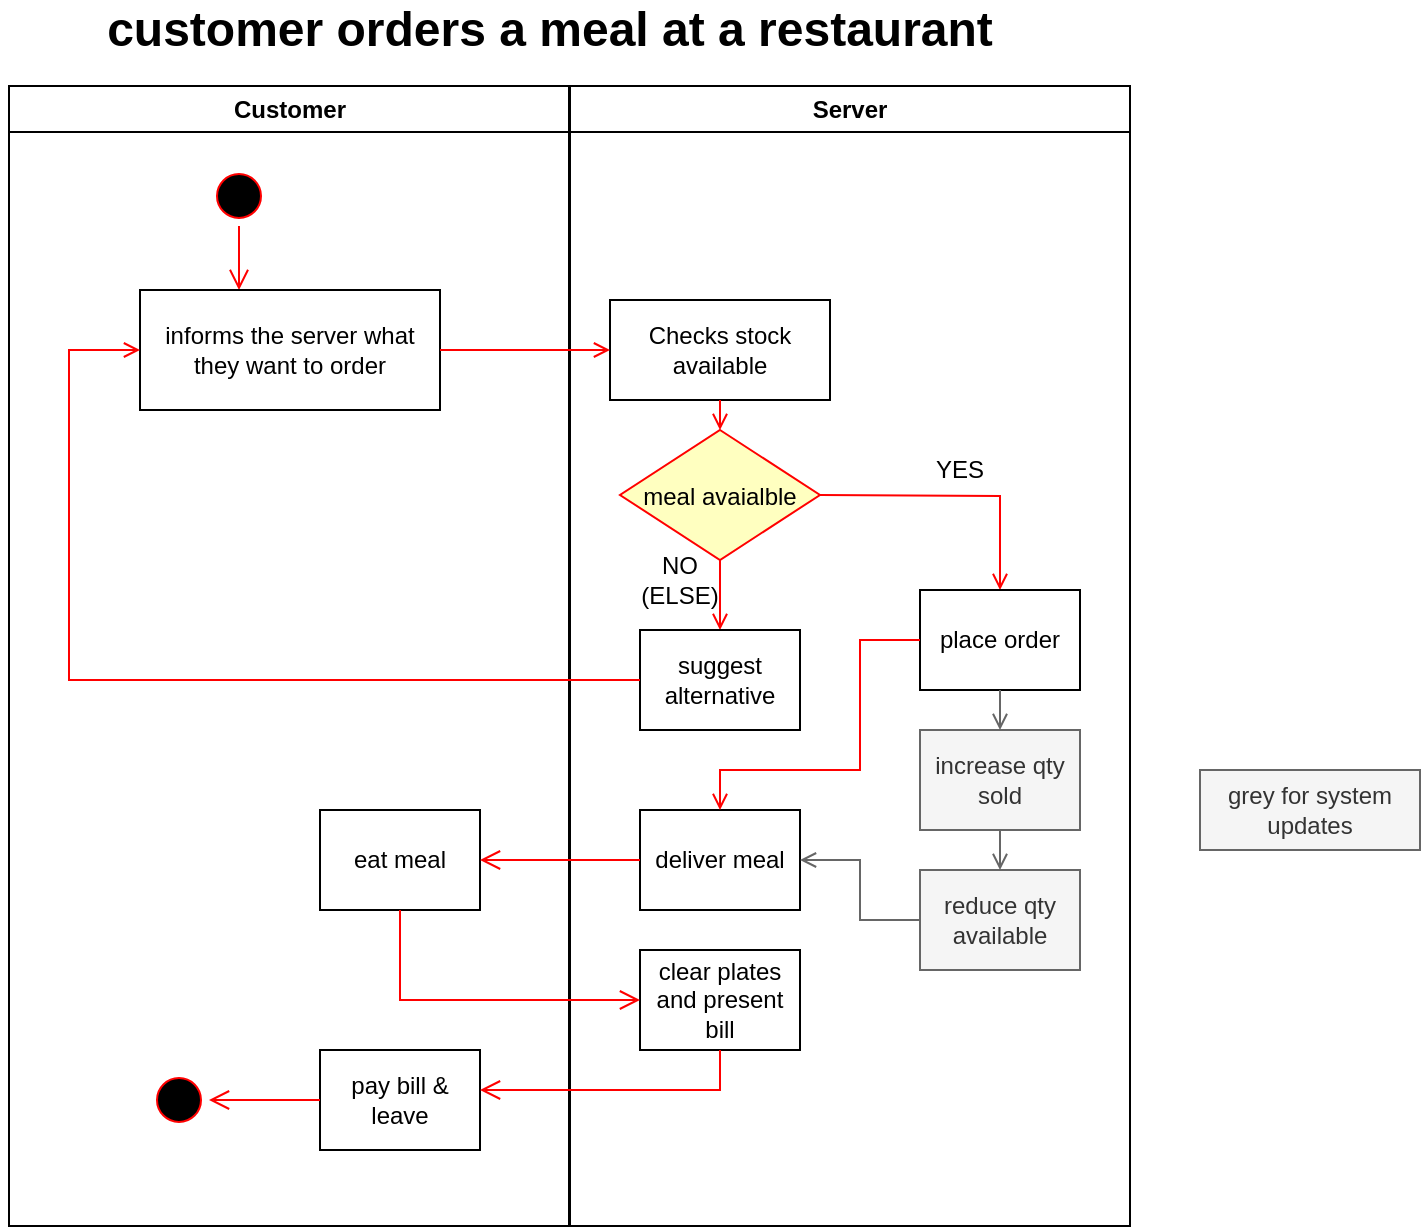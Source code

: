 <mxfile version="13.10.5" type="github">
  <diagram name="Page-1" id="e7e014a7-5840-1c2e-5031-d8a46d1fe8dd">
    <mxGraphModel dx="507" dy="780" grid="1" gridSize="10" guides="1" tooltips="1" connect="1" arrows="1" fold="1" page="1" pageScale="1" pageWidth="1169" pageHeight="826" background="#ffffff" math="0" shadow="0">
      <root>
        <mxCell id="0" />
        <mxCell id="1" parent="0" />
        <mxCell id="2" value="Customer" style="swimlane;whiteSpace=wrap" parent="1" vertex="1">
          <mxGeometry x="164.5" y="128" width="280" height="570" as="geometry" />
        </mxCell>
        <mxCell id="5" value="" style="ellipse;shape=startState;fillColor=#000000;strokeColor=#ff0000;" parent="2" vertex="1">
          <mxGeometry x="100" y="40" width="30" height="30" as="geometry" />
        </mxCell>
        <mxCell id="6" value="" style="edgeStyle=elbowEdgeStyle;elbow=horizontal;verticalAlign=bottom;endArrow=open;endSize=8;strokeColor=#FF0000;endFill=1;rounded=0" parent="2" source="5" target="7" edge="1">
          <mxGeometry x="100" y="40" as="geometry">
            <mxPoint x="115" y="110" as="targetPoint" />
          </mxGeometry>
        </mxCell>
        <mxCell id="7" value="informs the server what they want to order" style="whiteSpace=wrap;" parent="2" vertex="1">
          <mxGeometry x="65.5" y="102" width="150" height="60" as="geometry" />
        </mxCell>
        <mxCell id="jlcxwPzsKEOOzYtI_J5P-65" value="eat meal" style="whiteSpace=wrap;" parent="2" vertex="1">
          <mxGeometry x="155.5" y="362" width="80" height="50" as="geometry" />
        </mxCell>
        <mxCell id="jlcxwPzsKEOOzYtI_J5P-72" value="pay bill &amp; leave" style="whiteSpace=wrap;" parent="2" vertex="1">
          <mxGeometry x="155.5" y="482" width="80" height="50" as="geometry" />
        </mxCell>
        <mxCell id="OMVk9mWxmm9oBhjUAMX3-22" value="" style="ellipse;shape=startState;fillColor=#000000;strokeColor=#ff0000;" vertex="1" parent="2">
          <mxGeometry x="70" y="492" width="30" height="30" as="geometry" />
        </mxCell>
        <mxCell id="OMVk9mWxmm9oBhjUAMX3-23" value="" style="edgeStyle=elbowEdgeStyle;elbow=horizontal;verticalAlign=bottom;endArrow=open;endSize=8;strokeColor=#FF0000;endFill=1;rounded=0;entryX=1;entryY=0.5;entryDx=0;entryDy=0;exitX=0;exitY=0.5;exitDx=0;exitDy=0;" edge="1" parent="2" source="jlcxwPzsKEOOzYtI_J5P-72" target="OMVk9mWxmm9oBhjUAMX3-22">
          <mxGeometry x="-124.5" y="-108" as="geometry">
            <mxPoint x="355.5" y="107" as="targetPoint" />
            <mxPoint x="355.5" y="70" as="sourcePoint" />
          </mxGeometry>
        </mxCell>
        <mxCell id="3" value="Server" style="swimlane;whiteSpace=wrap" parent="1" vertex="1">
          <mxGeometry x="445" y="128" width="280" height="570" as="geometry" />
        </mxCell>
        <mxCell id="15" value="Checks stock available" style="whiteSpace=wrap;" parent="3" vertex="1">
          <mxGeometry x="20" y="107" width="110" height="50" as="geometry" />
        </mxCell>
        <mxCell id="17" value="" style="endArrow=open;strokeColor=#FF0000;endFill=1;rounded=0;entryX=0.5;entryY=0;entryDx=0;entryDy=0;" parent="3" source="15" target="21" edge="1">
          <mxGeometry relative="1" as="geometry">
            <mxPoint x="75" y="220" as="targetPoint" />
          </mxGeometry>
        </mxCell>
        <mxCell id="19" value="" style="endArrow=open;strokeColor=#FF0000;endFill=1;rounded=0;entryX=0.5;entryY=0;entryDx=0;entryDy=0;" parent="3" target="jlcxwPzsKEOOzYtI_J5P-50" edge="1">
          <mxGeometry relative="1" as="geometry">
            <mxPoint x="75" y="230" as="sourcePoint" />
            <mxPoint x="75.5" y="262" as="targetPoint" />
          </mxGeometry>
        </mxCell>
        <mxCell id="21" value="meal avaialble" style="rhombus;fillColor=#ffffc0;strokeColor=#ff0000;" parent="3" vertex="1">
          <mxGeometry x="25" y="172" width="100" height="65" as="geometry" />
        </mxCell>
        <mxCell id="jlcxwPzsKEOOzYtI_J5P-47" value="NO&lt;br&gt;(ELSE)" style="text;html=1;strokeColor=none;fillColor=none;align=center;verticalAlign=middle;whiteSpace=wrap;rounded=0;" parent="3" vertex="1">
          <mxGeometry x="35" y="237" width="40" height="20" as="geometry" />
        </mxCell>
        <mxCell id="jlcxwPzsKEOOzYtI_J5P-50" value="suggest alternative" style="whiteSpace=wrap;" parent="3" vertex="1">
          <mxGeometry x="35" y="272" width="80" height="50" as="geometry" />
        </mxCell>
        <mxCell id="jlcxwPzsKEOOzYtI_J5P-51" value="" style="endArrow=open;strokeColor=#FF0000;endFill=1;rounded=0;exitX=1;exitY=0.5;exitDx=0;exitDy=0;entryX=0.5;entryY=0;entryDx=0;entryDy=0;" parent="3" source="21" target="jlcxwPzsKEOOzYtI_J5P-52" edge="1">
          <mxGeometry relative="1" as="geometry">
            <mxPoint x="145" y="215" as="sourcePoint" />
            <mxPoint x="195" y="252" as="targetPoint" />
            <Array as="points">
              <mxPoint x="215" y="205" />
            </Array>
          </mxGeometry>
        </mxCell>
        <mxCell id="jlcxwPzsKEOOzYtI_J5P-52" value="place order" style="whiteSpace=wrap;" parent="3" vertex="1">
          <mxGeometry x="175" y="252" width="80" height="50" as="geometry" />
        </mxCell>
        <mxCell id="jlcxwPzsKEOOzYtI_J5P-53" value="YES" style="text;html=1;strokeColor=none;fillColor=none;align=center;verticalAlign=middle;whiteSpace=wrap;rounded=0;" parent="3" vertex="1">
          <mxGeometry x="175" y="182" width="40" height="20" as="geometry" />
        </mxCell>
        <mxCell id="jlcxwPzsKEOOzYtI_J5P-56" value="increase qty sold" style="whiteSpace=wrap;fillColor=#f5f5f5;strokeColor=#666666;fontColor=#333333;" parent="3" vertex="1">
          <mxGeometry x="175" y="322" width="80" height="50" as="geometry" />
        </mxCell>
        <mxCell id="jlcxwPzsKEOOzYtI_J5P-57" value="reduce qty available" style="whiteSpace=wrap;fillColor=#f5f5f5;strokeColor=#666666;fontColor=#333333;" parent="3" vertex="1">
          <mxGeometry x="175" y="392" width="80" height="50" as="geometry" />
        </mxCell>
        <mxCell id="jlcxwPzsKEOOzYtI_J5P-58" value="" style="endArrow=open;strokeColor=#666666;endFill=1;rounded=0;entryX=0.5;entryY=0;entryDx=0;entryDy=0;exitX=0.5;exitY=1;exitDx=0;exitDy=0;fillColor=#f5f5f5;" parent="3" source="jlcxwPzsKEOOzYtI_J5P-52" target="jlcxwPzsKEOOzYtI_J5P-56" edge="1">
          <mxGeometry relative="1" as="geometry">
            <mxPoint x="85" y="240" as="sourcePoint" />
            <mxPoint x="85" y="282" as="targetPoint" />
          </mxGeometry>
        </mxCell>
        <mxCell id="jlcxwPzsKEOOzYtI_J5P-59" value="" style="endArrow=open;strokeColor=#666666;endFill=1;rounded=0;entryX=0.5;entryY=0;entryDx=0;entryDy=0;exitX=0.5;exitY=1;exitDx=0;exitDy=0;fillColor=#f5f5f5;" parent="3" source="jlcxwPzsKEOOzYtI_J5P-56" target="jlcxwPzsKEOOzYtI_J5P-57" edge="1">
          <mxGeometry relative="1" as="geometry">
            <mxPoint x="225" y="312" as="sourcePoint" />
            <mxPoint x="225" y="342" as="targetPoint" />
          </mxGeometry>
        </mxCell>
        <mxCell id="jlcxwPzsKEOOzYtI_J5P-61" value="deliver meal" style="whiteSpace=wrap;fillColor=none;" parent="3" vertex="1">
          <mxGeometry x="35" y="362" width="80" height="50" as="geometry" />
        </mxCell>
        <mxCell id="jlcxwPzsKEOOzYtI_J5P-62" value="" style="endArrow=open;strokeColor=#666666;endFill=1;rounded=0;entryX=1;entryY=0.5;entryDx=0;entryDy=0;exitX=0;exitY=0.5;exitDx=0;exitDy=0;fillColor=#f5f5f5;" parent="3" source="jlcxwPzsKEOOzYtI_J5P-57" target="jlcxwPzsKEOOzYtI_J5P-61" edge="1">
          <mxGeometry relative="1" as="geometry">
            <mxPoint x="225" y="382" as="sourcePoint" />
            <mxPoint x="225" y="402" as="targetPoint" />
            <Array as="points">
              <mxPoint x="145" y="417" />
              <mxPoint x="145" y="387" />
            </Array>
          </mxGeometry>
        </mxCell>
        <mxCell id="jlcxwPzsKEOOzYtI_J5P-63" value="" style="endArrow=open;strokeColor=#FF0000;endFill=1;rounded=0;exitX=0;exitY=0.5;exitDx=0;exitDy=0;entryX=0.5;entryY=0;entryDx=0;entryDy=0;" parent="3" source="jlcxwPzsKEOOzYtI_J5P-52" target="jlcxwPzsKEOOzYtI_J5P-61" edge="1">
          <mxGeometry relative="1" as="geometry">
            <mxPoint x="135" y="214.5" as="sourcePoint" />
            <mxPoint x="225" y="262" as="targetPoint" />
            <Array as="points">
              <mxPoint x="145" y="277" />
              <mxPoint x="145" y="342" />
              <mxPoint x="75" y="342" />
            </Array>
          </mxGeometry>
        </mxCell>
        <mxCell id="jlcxwPzsKEOOzYtI_J5P-69" value="clear plates and present bill" style="whiteSpace=wrap;" parent="3" vertex="1">
          <mxGeometry x="35" y="432" width="80" height="50" as="geometry" />
        </mxCell>
        <mxCell id="jlcxwPzsKEOOzYtI_J5P-73" value="" style="edgeStyle=elbowEdgeStyle;elbow=horizontal;verticalAlign=bottom;endArrow=open;endSize=8;strokeColor=#FF0000;endFill=1;rounded=0;exitX=0.5;exitY=1;exitDx=0;exitDy=0;entryX=1;entryY=0.5;entryDx=0;entryDy=0;" parent="3" source="jlcxwPzsKEOOzYtI_J5P-69" edge="1">
          <mxGeometry x="-395" y="17" as="geometry">
            <mxPoint x="-45" y="502" as="targetPoint" />
            <mxPoint x="35" y="502" as="sourcePoint" />
            <Array as="points">
              <mxPoint x="75" y="542" />
            </Array>
          </mxGeometry>
        </mxCell>
        <mxCell id="jlcxwPzsKEOOzYtI_J5P-41" value="&lt;b&gt;&lt;font style=&quot;font-size: 24px&quot;&gt;customer orders a meal at a restaurant&lt;/font&gt;&lt;/b&gt;" style="text;html=1;strokeColor=none;fillColor=none;align=center;verticalAlign=middle;whiteSpace=wrap;rounded=0;" parent="1" vertex="1">
          <mxGeometry x="160" y="90" width="550" height="20" as="geometry" />
        </mxCell>
        <mxCell id="jlcxwPzsKEOOzYtI_J5P-45" value="" style="endArrow=open;strokeColor=#FF0000;endFill=1;rounded=0;exitX=1;exitY=0.5;exitDx=0;exitDy=0;entryX=0;entryY=0.5;entryDx=0;entryDy=0;" parent="1" source="7" target="15" edge="1">
          <mxGeometry relative="1" as="geometry">
            <mxPoint x="529.5" y="290.0" as="sourcePoint" />
            <mxPoint x="529.5" y="358" as="targetPoint" />
          </mxGeometry>
        </mxCell>
        <mxCell id="12" value="" style="edgeStyle=elbowEdgeStyle;elbow=horizontal;strokeColor=#FF0000;endArrow=open;endFill=1;rounded=0;exitX=0;exitY=0.5;exitDx=0;exitDy=0;" parent="1" source="jlcxwPzsKEOOzYtI_J5P-50" target="7" edge="1">
          <mxGeometry width="100" height="100" relative="1" as="geometry">
            <mxPoint x="224.5" y="478" as="sourcePoint" />
            <mxPoint x="424.5" y="318" as="targetPoint" />
            <Array as="points">
              <mxPoint x="194.5" y="378" />
            </Array>
          </mxGeometry>
        </mxCell>
        <mxCell id="jlcxwPzsKEOOzYtI_J5P-60" value="grey for system updates" style="text;html=1;strokeColor=#666666;fillColor=#f5f5f5;align=center;verticalAlign=middle;whiteSpace=wrap;rounded=0;fontColor=#333333;strokeWidth=1;" parent="1" vertex="1">
          <mxGeometry x="760" y="470" width="110" height="40" as="geometry" />
        </mxCell>
        <mxCell id="jlcxwPzsKEOOzYtI_J5P-70" value="" style="edgeStyle=elbowEdgeStyle;elbow=horizontal;verticalAlign=bottom;endArrow=open;endSize=8;strokeColor=#FF0000;endFill=1;rounded=0;entryX=0;entryY=0.5;entryDx=0;entryDy=0;exitX=0.5;exitY=1;exitDx=0;exitDy=0;" parent="1" source="jlcxwPzsKEOOzYtI_J5P-65" target="jlcxwPzsKEOOzYtI_J5P-69" edge="1">
          <mxGeometry x="50" y="30" as="geometry">
            <mxPoint x="529.571" y="245.0" as="targetPoint" />
            <mxPoint x="400" y="600" as="sourcePoint" />
            <Array as="points">
              <mxPoint x="360" y="605" />
            </Array>
          </mxGeometry>
        </mxCell>
        <mxCell id="jlcxwPzsKEOOzYtI_J5P-71" value="" style="edgeStyle=elbowEdgeStyle;elbow=horizontal;verticalAlign=bottom;endArrow=open;endSize=8;strokeColor=#FF0000;endFill=1;rounded=0;exitX=0;exitY=0.5;exitDx=0;exitDy=0;entryX=1;entryY=0.5;entryDx=0;entryDy=0;" parent="1" source="jlcxwPzsKEOOzYtI_J5P-61" target="jlcxwPzsKEOOzYtI_J5P-65" edge="1">
          <mxGeometry x="50" y="30" as="geometry">
            <mxPoint x="529.571" y="245.0" as="targetPoint" />
            <mxPoint x="530" y="208" as="sourcePoint" />
          </mxGeometry>
        </mxCell>
      </root>
    </mxGraphModel>
  </diagram>
</mxfile>
